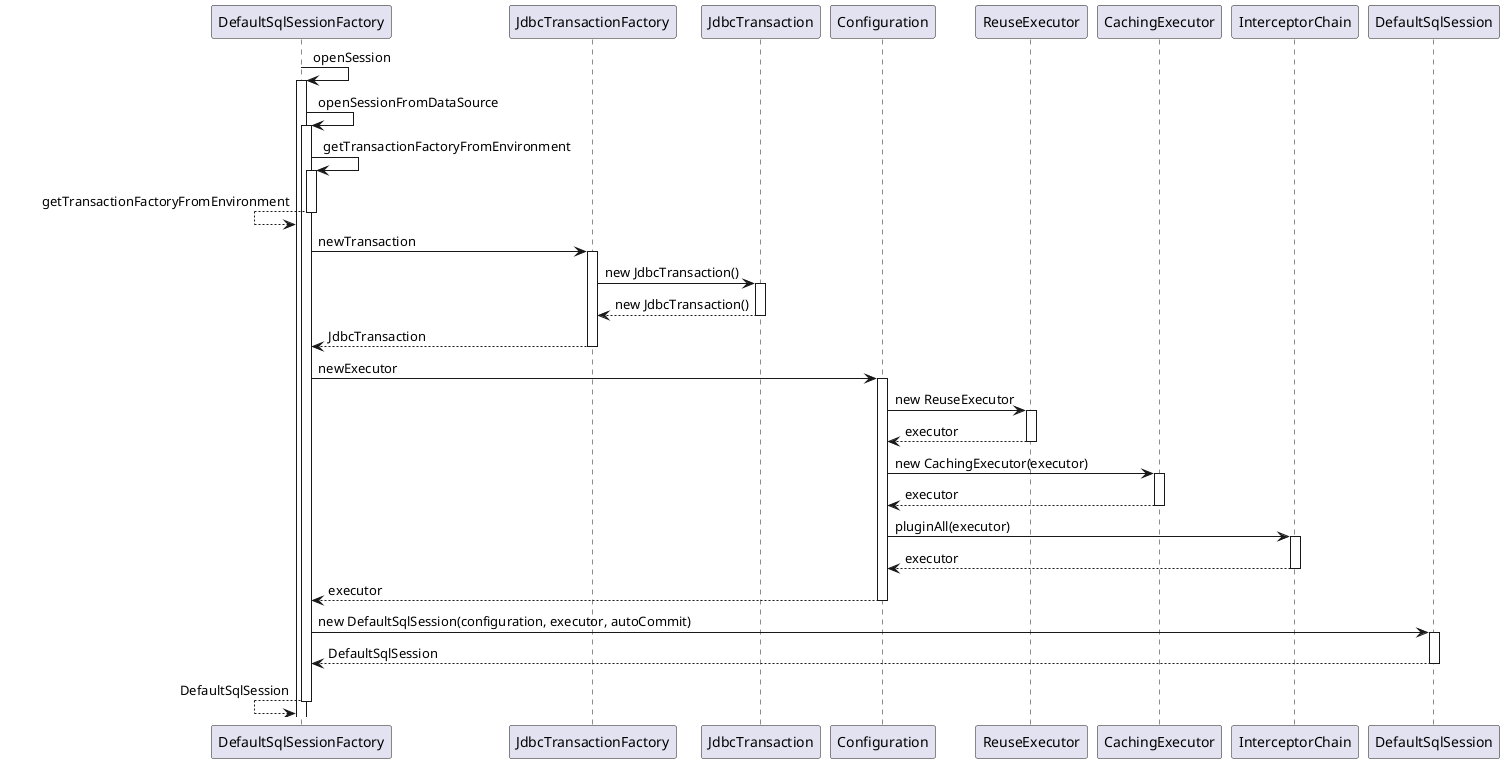 @startuml

DefaultSqlSessionFactory -> DefaultSqlSessionFactory: openSession
activate DefaultSqlSessionFactory

DefaultSqlSessionFactory -> DefaultSqlSessionFactory: openSessionFromDataSource
activate DefaultSqlSessionFactory

DefaultSqlSessionFactory -> DefaultSqlSessionFactory: getTransactionFactoryFromEnvironment
activate DefaultSqlSessionFactory

DefaultSqlSessionFactory <-- DefaultSqlSessionFactory: getTransactionFactoryFromEnvironment
deactivate DefaultSqlSessionFactory


DefaultSqlSessionFactory -> JdbcTransactionFactory: newTransaction
activate JdbcTransactionFactory
JdbcTransactionFactory -> JdbcTransaction: new JdbcTransaction()
activate JdbcTransaction
JdbcTransactionFactory <-- JdbcTransaction: new JdbcTransaction()
deactivate JdbcTransaction
DefaultSqlSessionFactory <-- JdbcTransactionFactory: JdbcTransaction
deactivate JdbcTransactionFactory

DefaultSqlSessionFactory -> Configuration: newExecutor
activate Configuration
    Configuration -> ReuseExecutor: new ReuseExecutor
    activate ReuseExecutor
    Configuration <-- ReuseExecutor: executor
    deactivate ReuseExecutor
    Configuration -> CachingExecutor: new CachingExecutor(executor)
    activate CachingExecutor
    Configuration <-- CachingExecutor: executor
    deactivate CachingExecutor
    Configuration -> InterceptorChain: pluginAll(executor)
    activate InterceptorChain
    Configuration <-- InterceptorChain: executor
    deactivate InterceptorChain
DefaultSqlSessionFactory <-- Configuration: executor
deactivate Configuration

DefaultSqlSessionFactory -> DefaultSqlSession: new DefaultSqlSession(configuration, executor, autoCommit)
activate DefaultSqlSession
DefaultSqlSessionFactory <-- DefaultSqlSession: DefaultSqlSession
deactivate DefaultSqlSession


DefaultSqlSessionFactory <-- DefaultSqlSessionFactory: DefaultSqlSession
deactivate DefaultSqlSessionFactory
@enduml